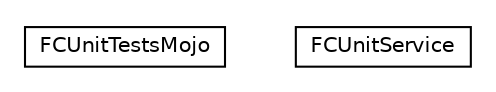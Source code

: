 #!/usr/local/bin/dot
#
# Class diagram 
# Generated by UMLGraph version R5_6-24-gf6e263 (http://www.umlgraph.org/)
#

digraph G {
	edge [fontname="Helvetica",fontsize=10,labelfontname="Helvetica",labelfontsize=10];
	node [fontname="Helvetica",fontsize=10,shape=plaintext];
	nodesep=0.25;
	ranksep=0.5;
	// fr.fastconnect.factory.tibco.bw.maven.tester.FCUnitTestsMojo
	c537 [label=<<table title="fr.fastconnect.factory.tibco.bw.maven.tester.FCUnitTestsMojo" border="0" cellborder="1" cellspacing="0" cellpadding="2" port="p" href="./FCUnitTestsMojo.html">
		<tr><td><table border="0" cellspacing="0" cellpadding="1">
<tr><td align="center" balign="center"> FCUnitTestsMojo </td></tr>
		</table></td></tr>
		</table>>, URL="./FCUnitTestsMojo.html", fontname="Helvetica", fontcolor="black", fontsize=10.0];
	// fr.fastconnect.factory.tibco.bw.maven.tester.FCUnitService
	c538 [label=<<table title="fr.fastconnect.factory.tibco.bw.maven.tester.FCUnitService" border="0" cellborder="1" cellspacing="0" cellpadding="2" port="p" href="./FCUnitService.html">
		<tr><td><table border="0" cellspacing="0" cellpadding="1">
<tr><td align="center" balign="center"> FCUnitService </td></tr>
		</table></td></tr>
		</table>>, URL="./FCUnitService.html", fontname="Helvetica", fontcolor="black", fontsize=10.0];
}

